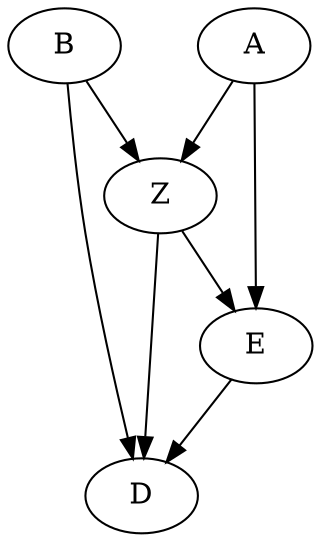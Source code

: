 digraph test_open_paths_02 {
  B -> Z;
  B -> D;
  A -> Z;
  A -> E;
  Z -> E;
  Z -> D;
  E -> D;
}
